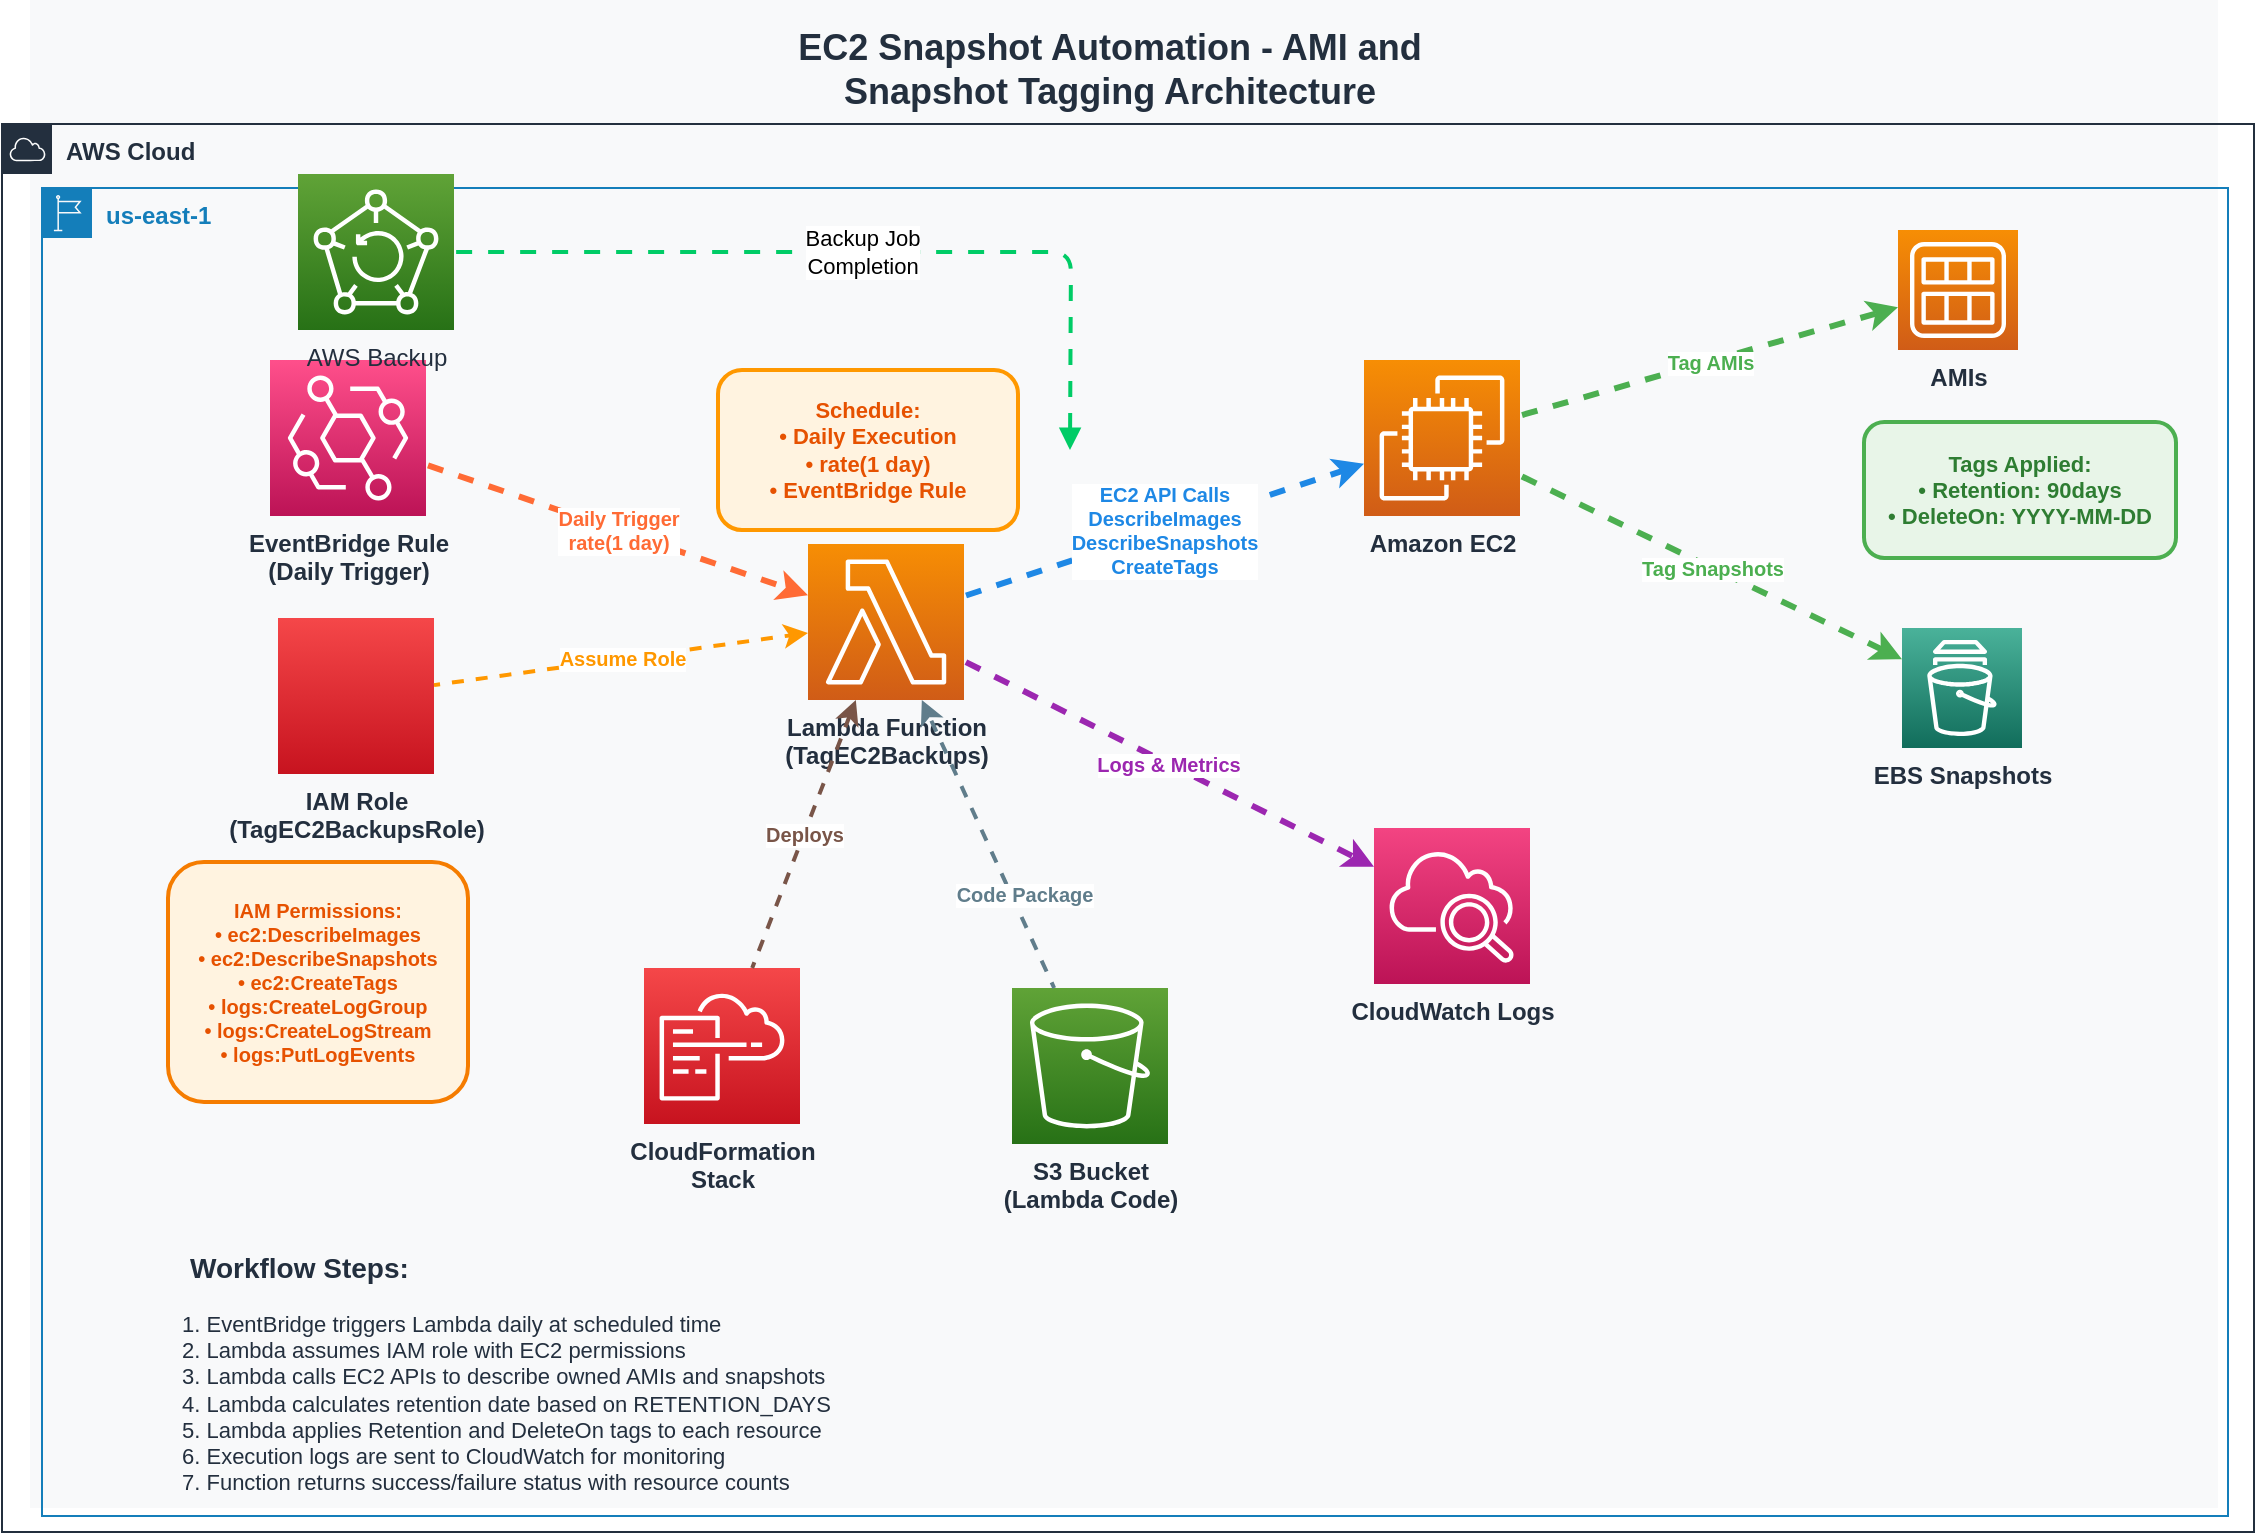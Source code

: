<mxfile version="27.0.9">
  <diagram name="EC2-Snapshot-Automation" id="architecture">
    <mxGraphModel dx="1665" dy="873" grid="0" gridSize="10" guides="1" tooltips="1" connect="1" arrows="1" fold="1" page="1" pageScale="1" pageWidth="1169" pageHeight="827" math="0" shadow="0">
      <root>
        <mxCell id="0" />
        <mxCell id="1" parent="0" />
        <mxCell id="bg" value="" style="rounded=0;whiteSpace=wrap;html=1;fillColor=#f8f9fa;strokeColor=none;" parent="1" vertex="1">
          <mxGeometry x="40" y="40" width="1094" height="754" as="geometry" />
        </mxCell>
        <mxCell id="title" value="EC2 Snapshot Automation - AMI and Snapshot Tagging Architecture" style="text;html=1;strokeColor=none;fillColor=none;align=center;verticalAlign=middle;whiteSpace=wrap;rounded=0;fontSize=18;fontStyle=1;fontColor=#232F3E;" parent="1" vertex="1">
          <mxGeometry x="400" y="60" width="360" height="30" as="geometry" />
        </mxCell>
        <mxCell id="cloud" value="AWS Cloud" style="sketch=0;outlineConnect=0;gradientColor=none;html=1;whiteSpace=wrap;fontSize=12;fontStyle=1;shape=mxgraph.aws4.group;grIcon=mxgraph.aws4.group_aws_cloud;strokeColor=#232F3E;fillColor=none;verticalAlign=top;align=left;spacingLeft=30;fontColor=#232F3E;dashed=0;" parent="1" vertex="1">
          <mxGeometry x="26" y="102" width="1126" height="704" as="geometry" />
        </mxCell>
        <mxCell id="region" value="us-east-1" style="sketch=0;outlineConnect=0;gradientColor=none;html=1;whiteSpace=wrap;fontSize=12;fontStyle=1;shape=mxgraph.aws4.group;grIcon=mxgraph.aws4.group_region;strokeColor=#147EBA;fillColor=none;verticalAlign=top;align=left;spacingLeft=30;fontColor=#147EBA;dashed=0;" parent="1" vertex="1">
          <mxGeometry x="46" y="134" width="1093" height="664" as="geometry" />
        </mxCell>
        <mxCell id="eventbridge" value="EventBridge Rule&#xa;(Daily Trigger)" style="sketch=0;points=[[0,0,0],[0.25,0,0],[0.5,0,0],[0.75,0,0],[1,0,0],[0,1,0],[0.25,1,0],[0.5,1,0],[0.75,1,0],[1,1,0],[0,0.25,0],[0,0.5,0],[0,0.75,0],[1,0.25,0],[1,0.5,0],[1,0.75,0]];outlineConnect=0;fontColor=#232F3E;gradientColor=#FF4F8B;gradientDirection=north;fillColor=#BC1356;strokeColor=#ffffff;dashed=0;verticalLabelPosition=bottom;verticalAlign=top;align=center;html=1;fontSize=12;fontStyle=1;aspect=fixed;shape=mxgraph.aws4.resourceIcon;resIcon=mxgraph.aws4.eventbridge;" parent="1" vertex="1">
          <mxGeometry x="160" y="220" width="78" height="78" as="geometry" />
        </mxCell>
        <mxCell id="lambda" value="Lambda Function&#xa;(TagEC2Backups)" style="sketch=0;points=[[0,0,0],[0.25,0,0],[0.5,0,0],[0.75,0,0],[1,0,0],[0,1,0],[0.25,1,0],[0.5,1,0],[0.75,1,0],[1,1,0],[0,0.25,0],[0,0.5,0],[0,0.75,0],[1,0.25,0],[1,0.5,0],[1,0.75,0]];outlineConnect=0;fontColor=#232F3E;gradientColor=#F78E04;gradientDirection=north;fillColor=#D05C17;strokeColor=#ffffff;dashed=0;verticalLabelPosition=bottom;verticalAlign=top;align=center;html=1;fontSize=12;fontStyle=1;aspect=fixed;shape=mxgraph.aws4.resourceIcon;resIcon=mxgraph.aws4.lambda;" parent="1" vertex="1">
          <mxGeometry x="429" y="312" width="78" height="78" as="geometry" />
        </mxCell>
        <mxCell id="iam" value="IAM Role&#xa;(TagEC2BackupsRole)" style="sketch=0;points=[[0,0,0],[0.25,0,0],[0.5,0,0],[0.75,0,0],[1,0,0],[0,1,0],[0.25,1,0],[0.5,1,0],[0.75,1,0],[1,1,0],[0,0.25,0],[0,0.5,0],[0,0.75,0],[1,0.25,0],[1,0.5,0],[1,0.75,0]];outlineConnect=0;fontColor=#232F3E;gradientColor=#F54749;gradientDirection=north;fillColor=#C7131F;strokeColor=#ffffff;dashed=0;verticalLabelPosition=bottom;verticalAlign=top;align=center;html=1;fontSize=12;fontStyle=1;aspect=fixed;shape=mxgraph.aws4.resourceIcon;resIcon=mxgraph.aws4.iam;" parent="1" vertex="1">
          <mxGeometry x="164" y="349" width="78" height="78" as="geometry" />
        </mxCell>
        <mxCell id="ec2" value="Amazon EC2" style="sketch=0;points=[[0,0,0],[0.25,0,0],[0.5,0,0],[0.75,0,0],[1,0,0],[0,1,0],[0.25,1,0],[0.5,1,0],[0.75,1,0],[1,1,0],[0,0.25,0],[0,0.5,0],[0,0.75,0],[1,0.25,0],[1,0.5,0],[1,0.75,0]];outlineConnect=0;fontColor=#232F3E;gradientColor=#F78E04;gradientDirection=north;fillColor=#D05C17;strokeColor=#ffffff;dashed=0;verticalLabelPosition=bottom;verticalAlign=top;align=center;html=1;fontSize=12;fontStyle=1;aspect=fixed;shape=mxgraph.aws4.resourceIcon;resIcon=mxgraph.aws4.ec2;" parent="1" vertex="1">
          <mxGeometry x="707" y="220" width="78" height="78" as="geometry" />
        </mxCell>
        <mxCell id="ami" value="AMIs" style="sketch=0;points=[[0,0,0],[0.25,0,0],[0.5,0,0],[0.75,0,0],[1,0,0],[0,1,0],[0.25,1,0],[0.5,1,0],[0.75,1,0],[1,1,0],[0,0.25,0],[0,0.5,0],[0,0.75,0],[1,0.25,0],[1,0.5,0],[1,0.75,0]];outlineConnect=0;fontColor=#232F3E;gradientColor=#F78E04;gradientDirection=north;fillColor=#D05C17;strokeColor=#ffffff;dashed=0;verticalLabelPosition=bottom;verticalAlign=top;align=center;html=1;fontSize=12;fontStyle=1;aspect=fixed;shape=mxgraph.aws4.resourceIcon;resIcon=mxgraph.aws4.ami;" parent="1" vertex="1">
          <mxGeometry x="974" y="155" width="60" height="60" as="geometry" />
        </mxCell>
        <mxCell id="snapshot" value="EBS Snapshots" style="sketch=0;points=[[0,0,0],[0.25,0,0],[0.5,0,0],[0.75,0,0],[1,0,0],[0,1,0],[0.25,1,0],[0.5,1,0],[0.75,1,0],[1,1,0],[0,0.25,0],[0,0.5,0],[0,0.75,0],[1,0.25,0],[1,0.5,0],[1,0.75,0]];outlineConnect=0;fontColor=#232F3E;gradientColor=#4AB29A;gradientDirection=north;fillColor=#116D5B;strokeColor=#ffffff;dashed=0;verticalLabelPosition=bottom;verticalAlign=top;align=center;html=1;fontSize=12;fontStyle=1;aspect=fixed;shape=mxgraph.aws4.resourceIcon;resIcon=mxgraph.aws4.snapshot;" parent="1" vertex="1">
          <mxGeometry x="976" y="354" width="60" height="60" as="geometry" />
        </mxCell>
        <mxCell id="cloudwatch" value="CloudWatch Logs" style="sketch=0;points=[[0,0,0],[0.25,0,0],[0.5,0,0],[0.75,0,0],[1,0,0],[0,1,0],[0.25,1,0],[0.5,1,0],[0.75,1,0],[1,1,0],[0,0.25,0],[0,0.5,0],[0,0.75,0],[1,0.25,0],[1,0.5,0],[1,0.75,0]];outlineConnect=0;fontColor=#232F3E;gradientColor=#F34482;gradientDirection=north;fillColor=#BC1356;strokeColor=#ffffff;dashed=0;verticalLabelPosition=bottom;verticalAlign=top;align=center;html=1;fontSize=12;fontStyle=1;aspect=fixed;shape=mxgraph.aws4.resourceIcon;resIcon=mxgraph.aws4.cloudwatch_2;" parent="1" vertex="1">
          <mxGeometry x="712" y="454" width="78" height="78" as="geometry" />
        </mxCell>
        <mxCell id="s3" value="S3 Bucket&#xa;(Lambda Code)" style="sketch=0;points=[[0,0,0],[0.25,0,0],[0.5,0,0],[0.75,0,0],[1,0,0],[0,1,0],[0.25,1,0],[0.5,1,0],[0.75,1,0],[1,1,0],[0,0.25,0],[0,0.5,0],[0,0.75,0],[1,0.25,0],[1,0.5,0],[1,0.75,0]];outlineConnect=0;fontColor=#232F3E;gradientColor=#60A337;gradientDirection=north;fillColor=#277116;strokeColor=#ffffff;dashed=0;verticalLabelPosition=bottom;verticalAlign=top;align=center;html=1;fontSize=12;fontStyle=1;aspect=fixed;shape=mxgraph.aws4.resourceIcon;resIcon=mxgraph.aws4.s3;" parent="1" vertex="1">
          <mxGeometry x="531" y="534" width="78" height="78" as="geometry" />
        </mxCell>
        <mxCell id="cloudformation" value="CloudFormation&#xa;Stack" style="sketch=0;points=[[0,0,0],[0.25,0,0],[0.5,0,0],[0.75,0,0],[1,0,0],[0,1,0],[0.25,1,0],[0.5,1,0],[0.75,1,0],[1,1,0],[0,0.25,0],[0,0.5,0],[0,0.75,0],[1,0.25,0],[1,0.5,0],[1,0.75,0]];outlineConnect=0;fontColor=#232F3E;gradientColor=#F54749;gradientDirection=north;fillColor=#C7131F;strokeColor=#ffffff;dashed=0;verticalLabelPosition=bottom;verticalAlign=top;align=center;html=1;fontSize=12;fontStyle=1;aspect=fixed;shape=mxgraph.aws4.resourceIcon;resIcon=mxgraph.aws4.cloudformation;" parent="1" vertex="1">
          <mxGeometry x="347" y="524" width="78" height="78" as="geometry" />
        </mxCell>
        <mxCell id="arrow1" value="Daily Trigger&#xa;rate(1 day)" style="endArrow=classic;html=1;rounded=0;strokeColor=#FF6B35;strokeWidth=3;fontColor=#FF6B35;fontStyle=1;fontSize=10;flowAnimation=1;" parent="1" source="eventbridge" target="lambda" edge="1">
          <mxGeometry width="50" height="50" relative="1" as="geometry">
            <mxPoint x="260" y="259" as="sourcePoint" />
            <mxPoint x="380" y="259" as="targetPoint" />
            <mxPoint as="offset" />
          </mxGeometry>
        </mxCell>
        <mxCell id="arrow2" value="EC2 API Calls&#xa;DescribeImages&#xa;DescribeSnapshots&#xa;CreateTags" style="endArrow=classic;html=1;rounded=0;strokeColor=#1E88E5;strokeWidth=3;fontColor=#1E88E5;fontStyle=1;fontSize=10;flowAnimation=1;" parent="1" source="lambda" target="ec2" edge="1">
          <mxGeometry width="50" height="50" relative="1" as="geometry">
            <mxPoint x="500" y="259" as="sourcePoint" />
            <mxPoint x="660" y="259" as="targetPoint" />
            <mxPoint as="offset" />
          </mxGeometry>
        </mxCell>
        <mxCell id="arrow3" value="Tag AMIs" style="endArrow=classic;html=1;rounded=0;strokeColor=#4CAF50;strokeWidth=3;fontColor=#4CAF50;fontStyle=1;fontSize=10;flowAnimation=1;" parent="1" source="ec2" target="ami" edge="1">
          <mxGeometry width="50" height="50" relative="1" as="geometry">
            <mxPoint x="780" y="220" as="sourcePoint" />
            <mxPoint x="820" y="190" as="targetPoint" />
            <mxPoint as="offset" />
          </mxGeometry>
        </mxCell>
        <mxCell id="arrow4" value="Tag Snapshots" style="endArrow=classic;html=1;rounded=0;strokeColor=#4CAF50;strokeWidth=3;fontColor=#4CAF50;fontStyle=1;fontSize=10;flowAnimation=1;" parent="1" source="ec2" target="snapshot" edge="1">
          <mxGeometry width="50" height="50" relative="1" as="geometry">
            <mxPoint x="780" y="280" as="sourcePoint" />
            <mxPoint x="820" y="310" as="targetPoint" />
            <mxPoint as="offset" />
          </mxGeometry>
        </mxCell>
        <mxCell id="arrow5" value="Logs &amp; Metrics" style="endArrow=classic;html=1;rounded=0;strokeColor=#9C27B0;strokeWidth=3;fontColor=#9C27B0;fontStyle=1;fontSize=10;flowAnimation=1;" parent="1" source="lambda" target="cloudwatch" edge="1">
          <mxGeometry width="50" height="50" relative="1" as="geometry">
            <mxPoint x="439" y="320" as="sourcePoint" />
            <mxPoint x="439" y="480" as="targetPoint" />
            <mxPoint as="offset" />
          </mxGeometry>
        </mxCell>
        <mxCell id="arrow6" value="Assume Role" style="endArrow=classic;html=1;rounded=0;strokeColor=#FF9800;strokeWidth=2;fontColor=#FF9800;fontStyle=1;fontSize=10;dashed=1;flowAnimation=1;" parent="1" source="iam" target="lambda" edge="1">
          <mxGeometry width="50" height="50" relative="1" as="geometry">
            <mxPoint x="439" y="340" as="sourcePoint" />
            <mxPoint x="439" y="320" as="targetPoint" />
            <mxPoint as="offset" />
          </mxGeometry>
        </mxCell>
        <mxCell id="arrow7" value="Code Package" style="endArrow=classic;html=1;rounded=0;strokeColor=#607D8B;strokeWidth=2;fontColor=#607D8B;fontStyle=1;fontSize=10;dashed=1;flowAnimation=1;" parent="1" source="s3" target="lambda" edge="1">
          <mxGeometry x="-0.379" y="-6" width="50" height="50" relative="1" as="geometry">
            <mxPoint x="260" y="480" as="sourcePoint" />
            <mxPoint x="380" y="320" as="targetPoint" />
            <mxPoint as="offset" />
          </mxGeometry>
        </mxCell>
        <mxCell id="arrow8" value="Deploys" style="endArrow=classic;html=1;rounded=0;strokeColor=#795548;strokeWidth=2;fontColor=#795548;fontStyle=1;fontSize=10;dashed=1;flowAnimation=1;" parent="1" source="cloudformation" target="lambda" edge="1">
          <mxGeometry width="50" height="50" relative="1" as="geometry">
            <mxPoint x="260" y="380" as="sourcePoint" />
            <mxPoint x="380" y="320" as="targetPoint" />
            <mxPoint as="offset" />
          </mxGeometry>
        </mxCell>
        <mxCell id="tags_box" value="Tags Applied:&#xa;• Retention: 90days&#xa;• DeleteOn: YYYY-MM-DD" style="rounded=1;whiteSpace=wrap;html=1;fillColor=#E8F5E8;strokeColor=#4CAF50;strokeWidth=2;fontColor=#2E7D32;fontStyle=1;fontSize=11;" parent="1" vertex="1">
          <mxGeometry x="957" y="251" width="156" height="68" as="geometry" />
        </mxCell>
        <mxCell id="schedule_box" value="Schedule:&#xa;• Daily Execution&#xa;• rate(1 day)&#xa;• EventBridge Rule" style="rounded=1;whiteSpace=wrap;html=1;fillColor=#FFF3E0;strokeColor=#FF9800;strokeWidth=2;fontColor=#E65100;fontStyle=1;fontSize=11;" parent="1" vertex="1">
          <mxGeometry x="384" y="225" width="150" height="80" as="geometry" />
        </mxCell>
        <mxCell id="permissions_box" value="IAM Permissions:&#xa;• ec2:DescribeImages&#xa;• ec2:DescribeSnapshots&#xa;• ec2:CreateTags&#xa;• logs:CreateLogGroup&#xa;• logs:CreateLogStream&#xa;• logs:PutLogEvents" style="rounded=1;whiteSpace=wrap;html=1;fillColor=#FFF3E0;strokeColor=#F57C00;strokeWidth=2;fontColor=#E65100;fontStyle=1;fontSize=10;" parent="1" vertex="1">
          <mxGeometry x="109" y="471" width="150" height="120" as="geometry" />
        </mxCell>
        <mxCell id="qgV_M5kJM_tYBPzym40f-1" value="" style="group" parent="1" vertex="1" connectable="0">
          <mxGeometry x="114" y="664" width="920" height="105" as="geometry" />
        </mxCell>
        <mxCell id="workflow_title" value="Workflow Steps:" style="text;html=1;strokeColor=none;fillColor=none;align=left;verticalAlign=middle;whiteSpace=wrap;rounded=0;fontSize=14;fontStyle=1;fontColor=#232F3E;" parent="qgV_M5kJM_tYBPzym40f-1" vertex="1">
          <mxGeometry x="4" width="120" height="20" as="geometry" />
        </mxCell>
        <mxCell id="workflow_steps" value="1. EventBridge triggers Lambda daily at scheduled time&#xa;2. Lambda assumes IAM role with EC2 permissions&#xa;3. Lambda calls EC2 APIs to describe owned AMIs and snapshots&#xa;4. Lambda calculates retention date based on RETENTION_DAYS&#xa;5. Lambda applies Retention and DeleteOn tags to each resource&#xa;6. Execution logs are sent to CloudWatch for monitoring&#xa;7. Function returns success/failure status with resource counts" style="text;html=1;strokeColor=none;fillColor=none;align=left;verticalAlign=top;whiteSpace=wrap;rounded=0;fontSize=11;fontColor=#232F3E;" parent="qgV_M5kJM_tYBPzym40f-1" vertex="1">
          <mxGeometry y="25" width="920" height="80" as="geometry" />
        </mxCell>
        <mxCell id="bCbRvop4gMxJOtVOGA8h-1" value="AWS Backup" style="outlineConnect=0;fontColor=#232F3E;gradientColor=#60A337;gradientDirection=north;fillColor=#277116;strokeColor=#ffffff;dashed=0;verticalLabelPosition=bottom;verticalAlign=top;align=center;html=1;fontSize=12;fontStyle=0;aspect=fixed;shape=mxgraph.aws4.resourceIcon;resIcon=mxgraph.aws4.backup;" vertex="1" parent="1">
          <mxGeometry x="174" y="127" width="78" height="78" as="geometry" />
        </mxCell>
        <mxCell id="bCbRvop4gMxJOtVOGA8h-2" value="Backup Job&#xa;Completion" style="edgeStyle=orthogonalEdgeStyle;html=1;endArrow=block;elbow=vertical;startArrow=none;endFill=1;strokeColor=#00CC66;strokeWidth=2;flowAnimation=1;" edge="1" parent="1" source="bCbRvop4gMxJOtVOGA8h-1">
          <mxGeometry relative="1" as="geometry">
            <mxPoint x="560" y="265" as="targetPoint" />
          </mxGeometry>
        </mxCell>
      </root>
    </mxGraphModel>
  </diagram>
</mxfile>
